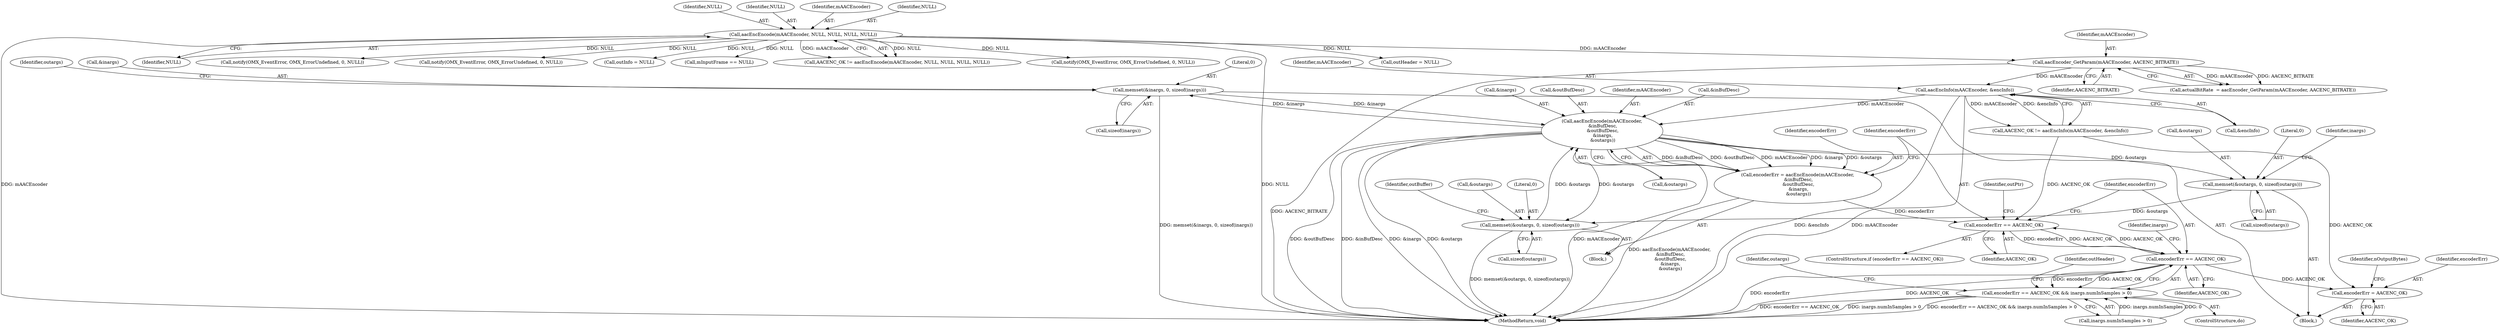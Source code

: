 digraph "0_Android_594bf934384920618d2b6ce0bcda1f60144cb3eb@API" {
"1000466" [label="(Call,memset(&inargs, 0, sizeof(inargs)))"];
"1000606" [label="(Call,aacEncEncode(mAACEncoder,\n &inBufDesc,\n &outBufDesc,\n &inargs,\n &outargs))"];
"1000166" [label="(Call,aacEncInfo(mAACEncoder, &encInfo))"];
"1000150" [label="(Call,aacEncoder_GetParam(mAACEncoder, AACENC_BITRATE))"];
"1000129" [label="(Call,aacEncEncode(mAACEncoder, NULL, NULL, NULL, NULL))"];
"1000466" [label="(Call,memset(&inargs, 0, sizeof(inargs)))"];
"1000586" [label="(Call,memset(&outargs, 0, sizeof(outargs)))"];
"1000472" [label="(Call,memset(&outargs, 0, sizeof(outargs)))"];
"1000604" [label="(Call,encoderErr = aacEncEncode(mAACEncoder,\n &inBufDesc,\n &outBufDesc,\n &inargs,\n &outargs))"];
"1000617" [label="(Call,encoderErr == AACENC_OK)"];
"1000673" [label="(Call,encoderErr == AACENC_OK)"];
"1000577" [label="(Call,encoderErr = AACENC_OK)"];
"1000672" [label="(Call,encoderErr == AACENC_OK && inargs.numInSamples > 0)"];
"1000151" [label="(Identifier,mAACEncoder)"];
"1000150" [label="(Call,aacEncoder_GetParam(mAACEncoder, AACENC_BITRATE))"];
"1000731" [label="(Call,outHeader = NULL)"];
"1000674" [label="(Identifier,encoderErr)"];
"1000618" [label="(Identifier,encoderErr)"];
"1000475" [label="(Literal,0)"];
"1000617" [label="(Call,encoderErr == AACENC_OK)"];
"1000587" [label="(Call,&outargs)"];
"1000676" [label="(Call,inargs.numInSamples > 0)"];
"1000673" [label="(Call,encoderErr == AACENC_OK)"];
"1000586" [label="(Call,memset(&outargs, 0, sizeof(outargs)))"];
"1000577" [label="(Call,encoderErr = AACENC_OK)"];
"1000740" [label="(MethodReturn,void)"];
"1000614" [label="(Call,&outargs)"];
"1000466" [label="(Call,memset(&inargs, 0, sizeof(inargs)))"];
"1000610" [label="(Call,&outBufDesc)"];
"1000166" [label="(Call,aacEncInfo(mAACEncoder, &encInfo))"];
"1000469" [label="(Literal,0)"];
"1000133" [label="(Identifier,NULL)"];
"1000480" [label="(Identifier,inargs)"];
"1000616" [label="(ControlStructure,if (encoderErr == AACENC_OK))"];
"1000584" [label="(ControlStructure,do)"];
"1000131" [label="(Identifier,NULL)"];
"1000606" [label="(Call,aacEncEncode(mAACEncoder,\n &inBufDesc,\n &outBufDesc,\n &inargs,\n &outargs))"];
"1000134" [label="(Identifier,NULL)"];
"1000607" [label="(Identifier,mAACEncoder)"];
"1000476" [label="(Call,sizeof(outargs))"];
"1000589" [label="(Literal,0)"];
"1000675" [label="(Identifier,AACENC_OK)"];
"1000130" [label="(Identifier,mAACEncoder)"];
"1000474" [label="(Identifier,outargs)"];
"1000585" [label="(Block,)"];
"1000672" [label="(Call,encoderErr == AACENC_OK && inargs.numInSamples > 0)"];
"1000582" [label="(Identifier,nOutputBytes)"];
"1000608" [label="(Call,&inBufDesc)"];
"1000284" [label="(Block,)"];
"1000473" [label="(Call,&outargs)"];
"1000619" [label="(Identifier,AACENC_OK)"];
"1000612" [label="(Call,&inargs)"];
"1000472" [label="(Call,memset(&outargs, 0, sizeof(outargs)))"];
"1000578" [label="(Identifier,encoderErr)"];
"1000173" [label="(Call,notify(OMX_EventError, OMX_ErrorUndefined, 0, NULL))"];
"1000594" [label="(Identifier,outBuffer)"];
"1000167" [label="(Identifier,mAACEncoder)"];
"1000470" [label="(Call,sizeof(inargs))"];
"1000138" [label="(Call,notify(OMX_EventError, OMX_ErrorUndefined, 0, NULL))"];
"1000152" [label="(Identifier,AACENC_BITRATE)"];
"1000734" [label="(Call,outInfo = NULL)"];
"1000678" [label="(Identifier,inargs)"];
"1000467" [label="(Call,&inargs)"];
"1000588" [label="(Identifier,outargs)"];
"1000590" [label="(Call,sizeof(outargs))"];
"1000336" [label="(Call,mInputFrame == NULL)"];
"1000129" [label="(Call,aacEncEncode(mAACEncoder, NULL, NULL, NULL, NULL))"];
"1000127" [label="(Call,AACENC_OK != aacEncEncode(mAACEncoder, NULL, NULL, NULL, NULL))"];
"1000168" [label="(Call,&encInfo)"];
"1000683" [label="(Identifier,outHeader)"];
"1000148" [label="(Call,actualBitRate  = aacEncoder_GetParam(mAACEncoder, AACENC_BITRATE))"];
"1000579" [label="(Identifier,AACENC_OK)"];
"1000604" [label="(Call,encoderErr = aacEncEncode(mAACEncoder,\n &inBufDesc,\n &outBufDesc,\n &inargs,\n &outargs))"];
"1000211" [label="(Call,notify(OMX_EventError, OMX_ErrorUndefined, 0, NULL))"];
"1000132" [label="(Identifier,NULL)"];
"1000622" [label="(Identifier,outPtr)"];
"1000164" [label="(Call,AACENC_OK != aacEncInfo(mAACEncoder, &encInfo))"];
"1000605" [label="(Identifier,encoderErr)"];
"1000466" -> "1000284"  [label="AST: "];
"1000466" -> "1000470"  [label="CFG: "];
"1000467" -> "1000466"  [label="AST: "];
"1000469" -> "1000466"  [label="AST: "];
"1000470" -> "1000466"  [label="AST: "];
"1000474" -> "1000466"  [label="CFG: "];
"1000466" -> "1000740"  [label="DDG: memset(&inargs, 0, sizeof(inargs))"];
"1000606" -> "1000466"  [label="DDG: &inargs"];
"1000466" -> "1000606"  [label="DDG: &inargs"];
"1000606" -> "1000604"  [label="AST: "];
"1000606" -> "1000614"  [label="CFG: "];
"1000607" -> "1000606"  [label="AST: "];
"1000608" -> "1000606"  [label="AST: "];
"1000610" -> "1000606"  [label="AST: "];
"1000612" -> "1000606"  [label="AST: "];
"1000614" -> "1000606"  [label="AST: "];
"1000604" -> "1000606"  [label="CFG: "];
"1000606" -> "1000740"  [label="DDG: &outargs"];
"1000606" -> "1000740"  [label="DDG: mAACEncoder"];
"1000606" -> "1000740"  [label="DDG: &outBufDesc"];
"1000606" -> "1000740"  [label="DDG: &inBufDesc"];
"1000606" -> "1000740"  [label="DDG: &inargs"];
"1000606" -> "1000472"  [label="DDG: &outargs"];
"1000606" -> "1000586"  [label="DDG: &outargs"];
"1000606" -> "1000604"  [label="DDG: &inBufDesc"];
"1000606" -> "1000604"  [label="DDG: &outBufDesc"];
"1000606" -> "1000604"  [label="DDG: mAACEncoder"];
"1000606" -> "1000604"  [label="DDG: &inargs"];
"1000606" -> "1000604"  [label="DDG: &outargs"];
"1000166" -> "1000606"  [label="DDG: mAACEncoder"];
"1000586" -> "1000606"  [label="DDG: &outargs"];
"1000166" -> "1000164"  [label="AST: "];
"1000166" -> "1000168"  [label="CFG: "];
"1000167" -> "1000166"  [label="AST: "];
"1000168" -> "1000166"  [label="AST: "];
"1000164" -> "1000166"  [label="CFG: "];
"1000166" -> "1000740"  [label="DDG: &encInfo"];
"1000166" -> "1000740"  [label="DDG: mAACEncoder"];
"1000166" -> "1000164"  [label="DDG: mAACEncoder"];
"1000166" -> "1000164"  [label="DDG: &encInfo"];
"1000150" -> "1000166"  [label="DDG: mAACEncoder"];
"1000150" -> "1000148"  [label="AST: "];
"1000150" -> "1000152"  [label="CFG: "];
"1000151" -> "1000150"  [label="AST: "];
"1000152" -> "1000150"  [label="AST: "];
"1000148" -> "1000150"  [label="CFG: "];
"1000150" -> "1000740"  [label="DDG: AACENC_BITRATE"];
"1000150" -> "1000148"  [label="DDG: mAACEncoder"];
"1000150" -> "1000148"  [label="DDG: AACENC_BITRATE"];
"1000129" -> "1000150"  [label="DDG: mAACEncoder"];
"1000129" -> "1000127"  [label="AST: "];
"1000129" -> "1000134"  [label="CFG: "];
"1000130" -> "1000129"  [label="AST: "];
"1000131" -> "1000129"  [label="AST: "];
"1000132" -> "1000129"  [label="AST: "];
"1000133" -> "1000129"  [label="AST: "];
"1000134" -> "1000129"  [label="AST: "];
"1000127" -> "1000129"  [label="CFG: "];
"1000129" -> "1000740"  [label="DDG: mAACEncoder"];
"1000129" -> "1000740"  [label="DDG: NULL"];
"1000129" -> "1000127"  [label="DDG: NULL"];
"1000129" -> "1000127"  [label="DDG: mAACEncoder"];
"1000129" -> "1000138"  [label="DDG: NULL"];
"1000129" -> "1000173"  [label="DDG: NULL"];
"1000129" -> "1000211"  [label="DDG: NULL"];
"1000129" -> "1000336"  [label="DDG: NULL"];
"1000129" -> "1000731"  [label="DDG: NULL"];
"1000129" -> "1000734"  [label="DDG: NULL"];
"1000586" -> "1000585"  [label="AST: "];
"1000586" -> "1000590"  [label="CFG: "];
"1000587" -> "1000586"  [label="AST: "];
"1000589" -> "1000586"  [label="AST: "];
"1000590" -> "1000586"  [label="AST: "];
"1000594" -> "1000586"  [label="CFG: "];
"1000586" -> "1000740"  [label="DDG: memset(&outargs, 0, sizeof(outargs))"];
"1000472" -> "1000586"  [label="DDG: &outargs"];
"1000472" -> "1000284"  [label="AST: "];
"1000472" -> "1000476"  [label="CFG: "];
"1000473" -> "1000472"  [label="AST: "];
"1000475" -> "1000472"  [label="AST: "];
"1000476" -> "1000472"  [label="AST: "];
"1000480" -> "1000472"  [label="CFG: "];
"1000604" -> "1000585"  [label="AST: "];
"1000605" -> "1000604"  [label="AST: "];
"1000618" -> "1000604"  [label="CFG: "];
"1000604" -> "1000740"  [label="DDG: aacEncEncode(mAACEncoder,\n &inBufDesc,\n &outBufDesc,\n &inargs,\n &outargs)"];
"1000604" -> "1000617"  [label="DDG: encoderErr"];
"1000617" -> "1000616"  [label="AST: "];
"1000617" -> "1000619"  [label="CFG: "];
"1000618" -> "1000617"  [label="AST: "];
"1000619" -> "1000617"  [label="AST: "];
"1000674" -> "1000617"  [label="CFG: "];
"1000622" -> "1000617"  [label="CFG: "];
"1000673" -> "1000617"  [label="DDG: AACENC_OK"];
"1000164" -> "1000617"  [label="DDG: AACENC_OK"];
"1000617" -> "1000673"  [label="DDG: encoderErr"];
"1000617" -> "1000673"  [label="DDG: AACENC_OK"];
"1000673" -> "1000672"  [label="AST: "];
"1000673" -> "1000675"  [label="CFG: "];
"1000674" -> "1000673"  [label="AST: "];
"1000675" -> "1000673"  [label="AST: "];
"1000678" -> "1000673"  [label="CFG: "];
"1000672" -> "1000673"  [label="CFG: "];
"1000673" -> "1000740"  [label="DDG: AACENC_OK"];
"1000673" -> "1000740"  [label="DDG: encoderErr"];
"1000673" -> "1000577"  [label="DDG: AACENC_OK"];
"1000673" -> "1000672"  [label="DDG: encoderErr"];
"1000673" -> "1000672"  [label="DDG: AACENC_OK"];
"1000577" -> "1000284"  [label="AST: "];
"1000577" -> "1000579"  [label="CFG: "];
"1000578" -> "1000577"  [label="AST: "];
"1000579" -> "1000577"  [label="AST: "];
"1000582" -> "1000577"  [label="CFG: "];
"1000164" -> "1000577"  [label="DDG: AACENC_OK"];
"1000672" -> "1000584"  [label="AST: "];
"1000672" -> "1000676"  [label="CFG: "];
"1000676" -> "1000672"  [label="AST: "];
"1000588" -> "1000672"  [label="CFG: "];
"1000683" -> "1000672"  [label="CFG: "];
"1000672" -> "1000740"  [label="DDG: inargs.numInSamples > 0"];
"1000672" -> "1000740"  [label="DDG: encoderErr == AACENC_OK && inargs.numInSamples > 0"];
"1000672" -> "1000740"  [label="DDG: encoderErr == AACENC_OK"];
"1000676" -> "1000672"  [label="DDG: inargs.numInSamples"];
"1000676" -> "1000672"  [label="DDG: 0"];
}

